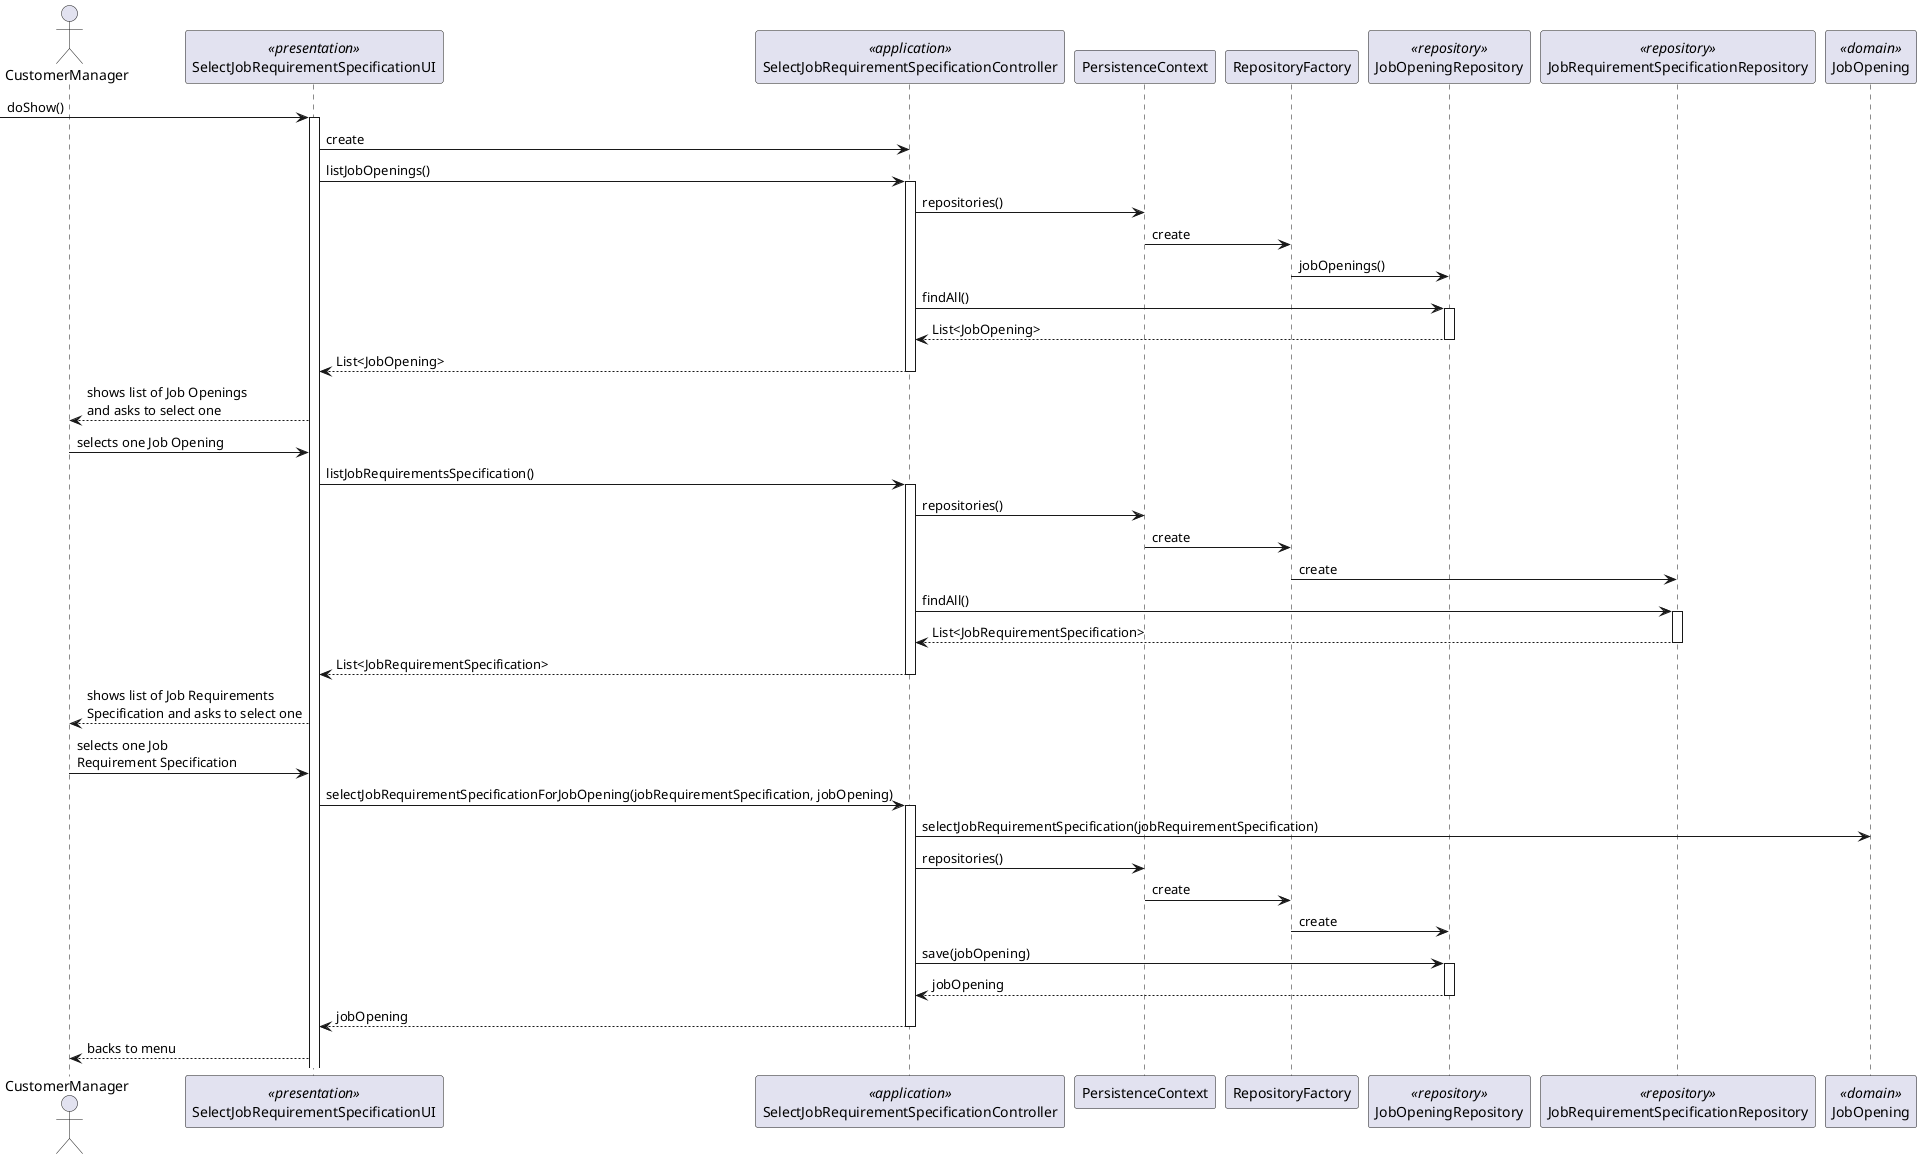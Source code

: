 @startuml
'https://plantuml.com/sequence-diagram


actor CustomerManager

participant SelectJobRequirementSpecificationUI <<presentation>>
participant SelectJobRequirementSpecificationController <<application>>
participant PersistenceContext
participant RepositoryFactory
participant JobOpeningRepository <<repository>>
participant JobRequirementSpecificationRepository <<repository>>
participant JobOpening <<domain>>

-> SelectJobRequirementSpecificationUI: doShow()
activate SelectJobRequirementSpecificationUI
SelectJobRequirementSpecificationUI -> SelectJobRequirementSpecificationController : create
SelectJobRequirementSpecificationUI -> SelectJobRequirementSpecificationController : listJobOpenings()
activate SelectJobRequirementSpecificationController
SelectJobRequirementSpecificationController -> PersistenceContext : repositories()
PersistenceContext -> RepositoryFactory : create
RepositoryFactory -> JobOpeningRepository : jobOpenings()
SelectJobRequirementSpecificationController -> JobOpeningRepository : findAll()
activate JobOpeningRepository
JobOpeningRepository --> SelectJobRequirementSpecificationController : List<JobOpening>
deactivate JobOpeningRepository
SelectJobRequirementSpecificationController --> SelectJobRequirementSpecificationUI : List<JobOpening>
deactivate SelectJobRequirementSpecificationController

SelectJobRequirementSpecificationUI --> CustomerManager : shows list of Job Openings\nand asks to select one
CustomerManager -> SelectJobRequirementSpecificationUI : selects one Job Opening

SelectJobRequirementSpecificationUI -> SelectJobRequirementSpecificationController : listJobRequirementsSpecification()
activate SelectJobRequirementSpecificationController
SelectJobRequirementSpecificationController -> PersistenceContext : repositories()
PersistenceContext -> RepositoryFactory : create
RepositoryFactory -> JobRequirementSpecificationRepository : create
SelectJobRequirementSpecificationController -> JobRequirementSpecificationRepository : findAll()
activate JobRequirementSpecificationRepository
JobRequirementSpecificationRepository --> SelectJobRequirementSpecificationController : List<JobRequirementSpecification>
deactivate JobRequirementSpecificationRepository
SelectJobRequirementSpecificationController --> SelectJobRequirementSpecificationUI : List<JobRequirementSpecification>
deactivate SelectJobRequirementSpecificationController

SelectJobRequirementSpecificationUI --> CustomerManager : shows list of Job Requirements\nSpecification and asks to select one
CustomerManager -> SelectJobRequirementSpecificationUI : selects one Job \nRequirement Specification

SelectJobRequirementSpecificationUI -> SelectJobRequirementSpecificationController : selectJobRequirementSpecificationForJobOpening(jobRequirementSpecification, jobOpening)
activate SelectJobRequirementSpecificationController
SelectJobRequirementSpecificationController -> JobOpening : selectJobRequirementSpecification(jobRequirementSpecification)
SelectJobRequirementSpecificationController -> PersistenceContext : repositories()
PersistenceContext -> RepositoryFactory : create
RepositoryFactory -> JobOpeningRepository : create
SelectJobRequirementSpecificationController -> JobOpeningRepository : save(jobOpening)
activate JobOpeningRepository
JobOpeningRepository --> SelectJobRequirementSpecificationController : jobOpening
deactivate JobOpeningRepository
SelectJobRequirementSpecificationController --> SelectJobRequirementSpecificationUI : jobOpening
deactivate SelectJobRequirementSpecificationController

SelectJobRequirementSpecificationUI --> CustomerManager : backs to menu



@enduml